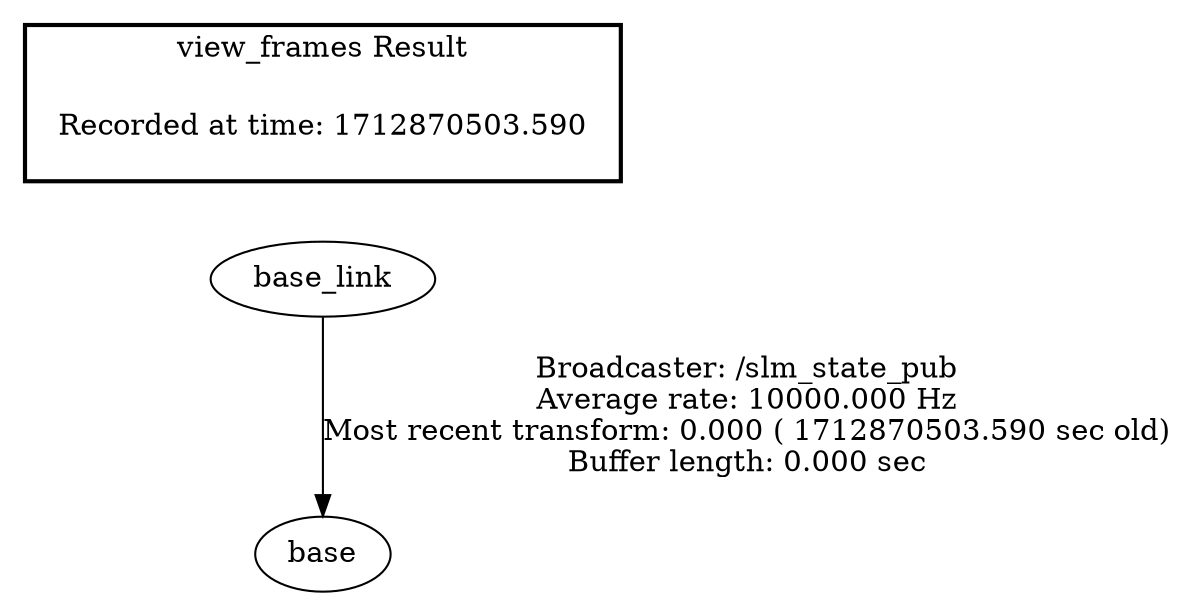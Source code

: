 digraph G {
"base_link" -> "base"[label="Broadcaster: /slm_state_pub\nAverage rate: 10000.000 Hz\nMost recent transform: 0.000 ( 1712870503.590 sec old)\nBuffer length: 0.000 sec\n"];
edge [style=invis];
 subgraph cluster_legend { style=bold; color=black; label ="view_frames Result";
"Recorded at time: 1712870503.590"[ shape=plaintext ] ;
 }->"base_link";
}